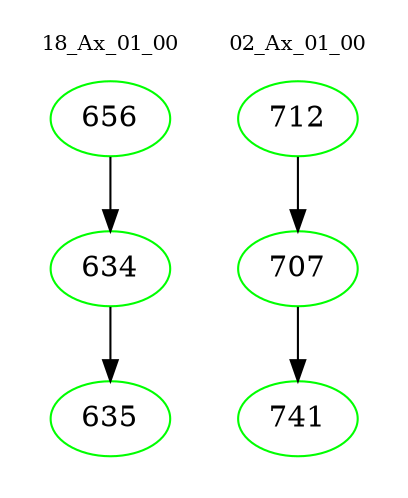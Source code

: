 digraph{
subgraph cluster_0 {
color = white
label = "18_Ax_01_00";
fontsize=10;
T0_656 [label="656", color="green"]
T0_656 -> T0_634 [color="black"]
T0_634 [label="634", color="green"]
T0_634 -> T0_635 [color="black"]
T0_635 [label="635", color="green"]
}
subgraph cluster_1 {
color = white
label = "02_Ax_01_00";
fontsize=10;
T1_712 [label="712", color="green"]
T1_712 -> T1_707 [color="black"]
T1_707 [label="707", color="green"]
T1_707 -> T1_741 [color="black"]
T1_741 [label="741", color="green"]
}
}
